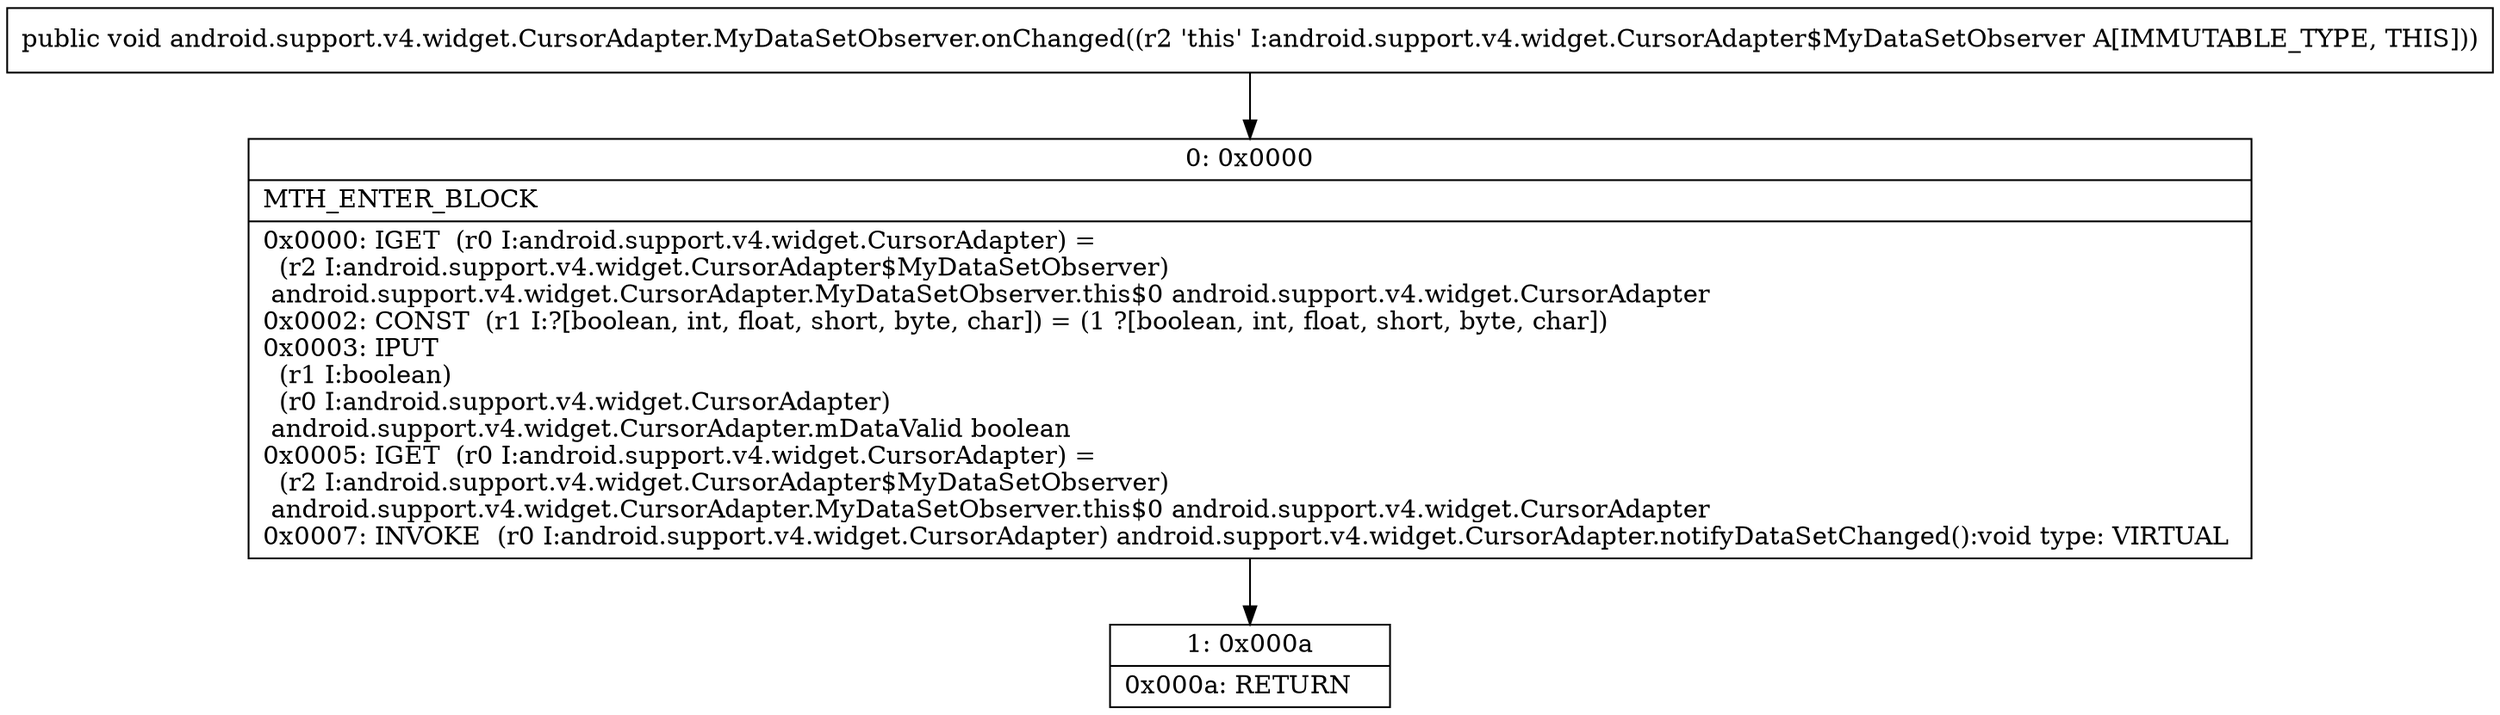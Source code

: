 digraph "CFG forandroid.support.v4.widget.CursorAdapter.MyDataSetObserver.onChanged()V" {
Node_0 [shape=record,label="{0\:\ 0x0000|MTH_ENTER_BLOCK\l|0x0000: IGET  (r0 I:android.support.v4.widget.CursorAdapter) = \l  (r2 I:android.support.v4.widget.CursorAdapter$MyDataSetObserver)\l android.support.v4.widget.CursorAdapter.MyDataSetObserver.this$0 android.support.v4.widget.CursorAdapter \l0x0002: CONST  (r1 I:?[boolean, int, float, short, byte, char]) = (1 ?[boolean, int, float, short, byte, char]) \l0x0003: IPUT  \l  (r1 I:boolean)\l  (r0 I:android.support.v4.widget.CursorAdapter)\l android.support.v4.widget.CursorAdapter.mDataValid boolean \l0x0005: IGET  (r0 I:android.support.v4.widget.CursorAdapter) = \l  (r2 I:android.support.v4.widget.CursorAdapter$MyDataSetObserver)\l android.support.v4.widget.CursorAdapter.MyDataSetObserver.this$0 android.support.v4.widget.CursorAdapter \l0x0007: INVOKE  (r0 I:android.support.v4.widget.CursorAdapter) android.support.v4.widget.CursorAdapter.notifyDataSetChanged():void type: VIRTUAL \l}"];
Node_1 [shape=record,label="{1\:\ 0x000a|0x000a: RETURN   \l}"];
MethodNode[shape=record,label="{public void android.support.v4.widget.CursorAdapter.MyDataSetObserver.onChanged((r2 'this' I:android.support.v4.widget.CursorAdapter$MyDataSetObserver A[IMMUTABLE_TYPE, THIS])) }"];
MethodNode -> Node_0;
Node_0 -> Node_1;
}

